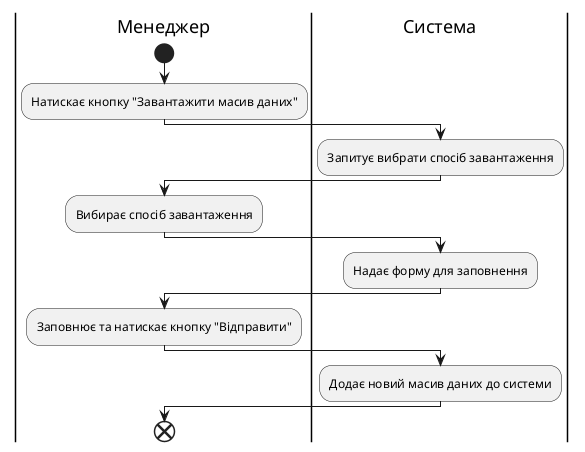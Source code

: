 @startuml
    |Менеджер|
    start
    :Натискає кнопку "Завантажити масив даних";
    |Система|
    :Запитує вибрати спосіб завантаження;
    |Менеджер|
    :Вибирає спосіб завантаження;
    |Система|
    :Надає форму для заповнення;
    |Менеджер|
    :Заповнює та натискає кнопку "Відправити";
    |Система|
    :Додає новий масив даних до системи;
        |Менеджер|
    end;
@enduml
